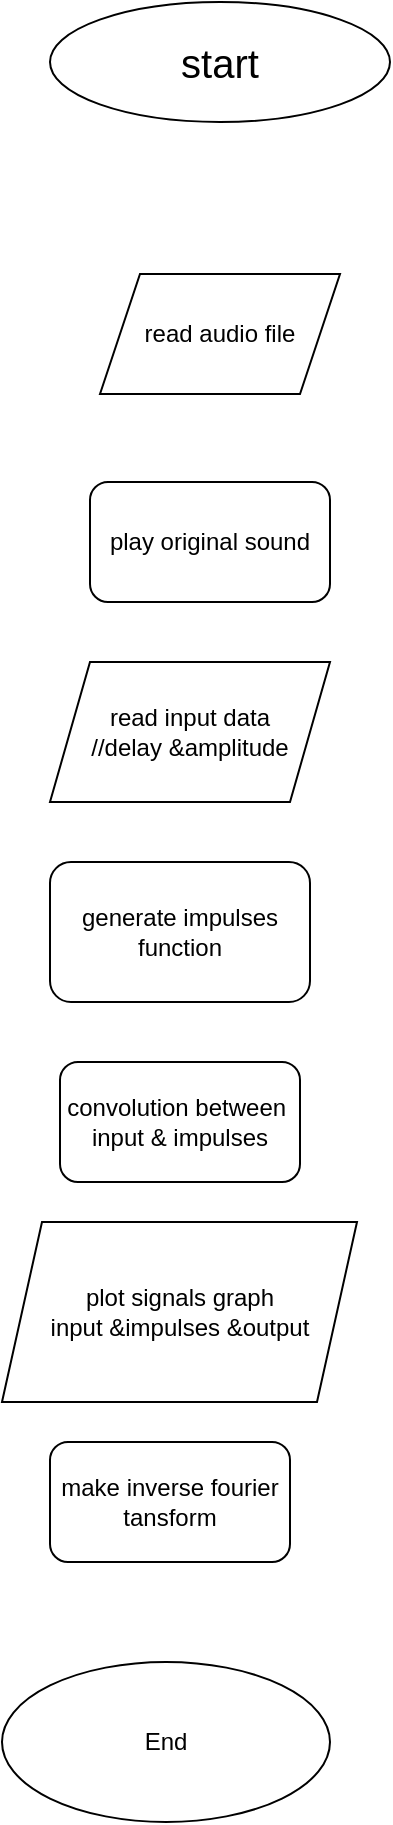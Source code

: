 <mxfile version="14.8.5" type="github">
  <diagram id="C5RBs43oDa-KdzZeNtuy" name="Page-1">
    <mxGraphModel dx="868" dy="1651" grid="1" gridSize="10" guides="1" tooltips="1" connect="1" arrows="1" fold="1" page="1" pageScale="1" pageWidth="827" pageHeight="1169" math="0" shadow="0">
      <root>
        <mxCell id="WIyWlLk6GJQsqaUBKTNV-0" />
        <mxCell id="WIyWlLk6GJQsqaUBKTNV-1" parent="WIyWlLk6GJQsqaUBKTNV-0" />
        <mxCell id="rbyFqKaYrhHxrRHuv-aF-0" value="&lt;font style=&quot;font-size: 20px&quot;&gt;start&lt;/font&gt;" style="ellipse;whiteSpace=wrap;html=1;" parent="WIyWlLk6GJQsqaUBKTNV-1" vertex="1">
          <mxGeometry x="304" y="-1050" width="170" height="60" as="geometry" />
        </mxCell>
        <mxCell id="YtGYgZs52dxpc07uPXlP-1" value="read audio file" style="shape=parallelogram;perimeter=parallelogramPerimeter;whiteSpace=wrap;html=1;fixedSize=1;" vertex="1" parent="WIyWlLk6GJQsqaUBKTNV-1">
          <mxGeometry x="329" y="-914" width="120" height="60" as="geometry" />
        </mxCell>
        <mxCell id="YtGYgZs52dxpc07uPXlP-2" value="play original sound" style="rounded=1;whiteSpace=wrap;html=1;" vertex="1" parent="WIyWlLk6GJQsqaUBKTNV-1">
          <mxGeometry x="324" y="-810" width="120" height="60" as="geometry" />
        </mxCell>
        <mxCell id="YtGYgZs52dxpc07uPXlP-3" value="read input data&lt;br&gt;//delay &amp;amp;amplitude" style="shape=parallelogram;perimeter=parallelogramPerimeter;whiteSpace=wrap;html=1;fixedSize=1;" vertex="1" parent="WIyWlLk6GJQsqaUBKTNV-1">
          <mxGeometry x="304" y="-720" width="140" height="70" as="geometry" />
        </mxCell>
        <mxCell id="YtGYgZs52dxpc07uPXlP-4" value="generate impulses function" style="rounded=1;whiteSpace=wrap;html=1;" vertex="1" parent="WIyWlLk6GJQsqaUBKTNV-1">
          <mxGeometry x="304" y="-620" width="130" height="70" as="geometry" />
        </mxCell>
        <mxCell id="YtGYgZs52dxpc07uPXlP-5" value="convolution between&amp;nbsp;&lt;br&gt;input &amp;amp; impulses" style="rounded=1;whiteSpace=wrap;html=1;" vertex="1" parent="WIyWlLk6GJQsqaUBKTNV-1">
          <mxGeometry x="309" y="-520" width="120" height="60" as="geometry" />
        </mxCell>
        <mxCell id="YtGYgZs52dxpc07uPXlP-6" value="plot signals graph&lt;br&gt;input &amp;amp;impulses &amp;amp;output" style="shape=parallelogram;perimeter=parallelogramPerimeter;whiteSpace=wrap;html=1;fixedSize=1;" vertex="1" parent="WIyWlLk6GJQsqaUBKTNV-1">
          <mxGeometry x="280" y="-440" width="177.5" height="90" as="geometry" />
        </mxCell>
        <mxCell id="YtGYgZs52dxpc07uPXlP-7" value="make inverse fourier tansform" style="rounded=1;whiteSpace=wrap;html=1;" vertex="1" parent="WIyWlLk6GJQsqaUBKTNV-1">
          <mxGeometry x="304" y="-330" width="120" height="60" as="geometry" />
        </mxCell>
        <mxCell id="YtGYgZs52dxpc07uPXlP-8" value="End" style="ellipse;whiteSpace=wrap;html=1;" vertex="1" parent="WIyWlLk6GJQsqaUBKTNV-1">
          <mxGeometry x="280" y="-220" width="164" height="80" as="geometry" />
        </mxCell>
      </root>
    </mxGraphModel>
  </diagram>
</mxfile>
